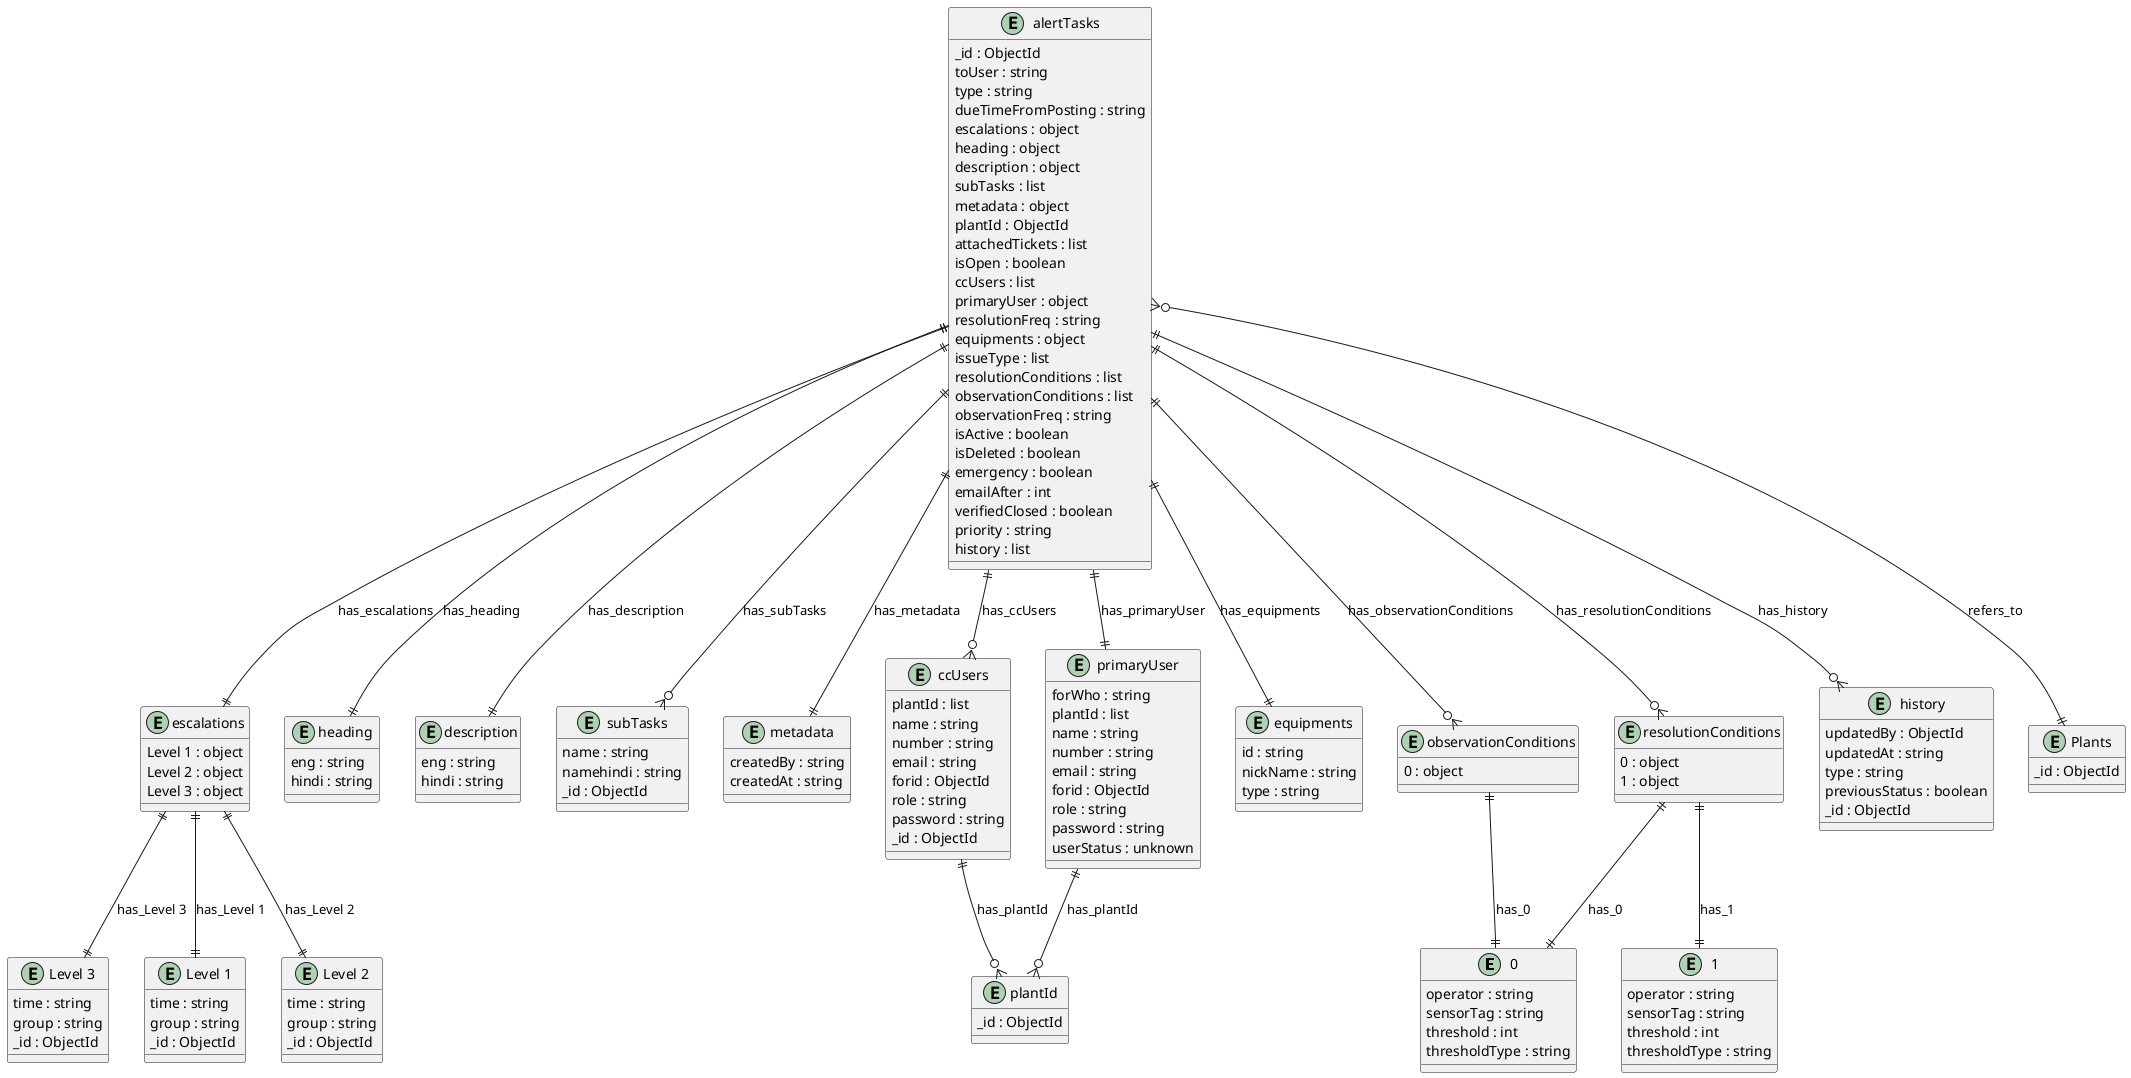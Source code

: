 @startuml alertTasks_Diagram

entity "0" as 0 {
  operator : string
  sensorTag : string
  threshold : int
  thresholdType : string
}

entity "1" as 1 {
  operator : string
  sensorTag : string
  threshold : int
  thresholdType : string
}

entity "alertTasks" as alertTasks {
  _id : ObjectId
  toUser : string
  type : string
  dueTimeFromPosting : string
  escalations : object
  heading : object
  description : object
  subTasks : list
  metadata : object
  plantId : ObjectId
  attachedTickets : list
  isOpen : boolean
  ccUsers : list
  primaryUser : object
  resolutionFreq : string
  equipments : object
  issueType : list
  resolutionConditions : list
  observationConditions : list
  observationFreq : string
  isActive : boolean
  isDeleted : boolean
  emergency : boolean
  emailAfter : int
  verifiedClosed : boolean
  priority : string
  history : list
}

entity "escalations" as escalations {
  Level 1 : object
  Level 2 : object
  Level 3 : object
}

entity "Level 1" as Level_1 {
  time : string
  group : string
  _id : ObjectId
}

entity "Level 2" as Level_2 {
  time : string
  group : string
  _id : ObjectId
}

entity "Level 3" as Level_3 {
  time : string
  group : string
  _id : ObjectId
}

entity "heading" as heading {
  eng : string
  hindi : string
}

entity "description" as description {
  eng : string
  hindi : string
}

entity "subTasks" as subTasks {
  name : string
  namehindi : string
  _id : ObjectId
}

entity "metadata" as metadata {
  createdBy : string
  createdAt : string
}

entity "ccUsers" as ccUsers {
  plantId : list
  name : string
  number : string
  email : string
  forid : ObjectId
  role : string
  password : string
  _id : ObjectId
}

entity "plantId" as plantId {
  _id : ObjectId
}

entity "primaryUser" as primaryUser {
  forWho : string
  plantId : list
  name : string
  number : string
  email : string
  forid : ObjectId
  role : string
  password : string
  userStatus : unknown
}

entity "equipments" as equipments {
  id : string
  nickName : string
  type : string
}

entity "resolutionConditions" as resolutionConditions {
  0 : object
  1 : object
}

entity "observationConditions" as observationConditions {
  0 : object
}

entity "history" as history {
  updatedBy : ObjectId
  updatedAt : string
  type : string
  previousStatus : boolean
  _id : ObjectId
}


' Shared Plant entity
entity "Plants" as Plants {
  _id : ObjectId
}

' Relationships
alertTasks ||--|| escalations : has_escalations
escalations ||--|| Level_1 : has_Level 1
escalations ||--|| Level_2 : has_Level 2
escalations ||--|| Level_3 : has_Level 3
alertTasks ||--|| heading : has_heading
alertTasks ||--|| description : has_description
alertTasks ||--o{ subTasks : has_subTasks
alertTasks ||--|| metadata : has_metadata
alertTasks }o--|| Plants : refers_to
alertTasks ||--o{ ccUsers : has_ccUsers
ccUsers ||--o{ plantId : has_plantId
alertTasks ||--|| primaryUser : has_primaryUser
primaryUser ||--o{ plantId : has_plantId
alertTasks ||--|| equipments : has_equipments
alertTasks ||--o{ resolutionConditions : has_resolutionConditions
resolutionConditions ||--|| 0 : has_0
resolutionConditions ||--|| 1 : has_1
alertTasks ||--o{ observationConditions : has_observationConditions
observationConditions ||--|| 0 : has_0
alertTasks ||--o{ history : has_history
@enduml